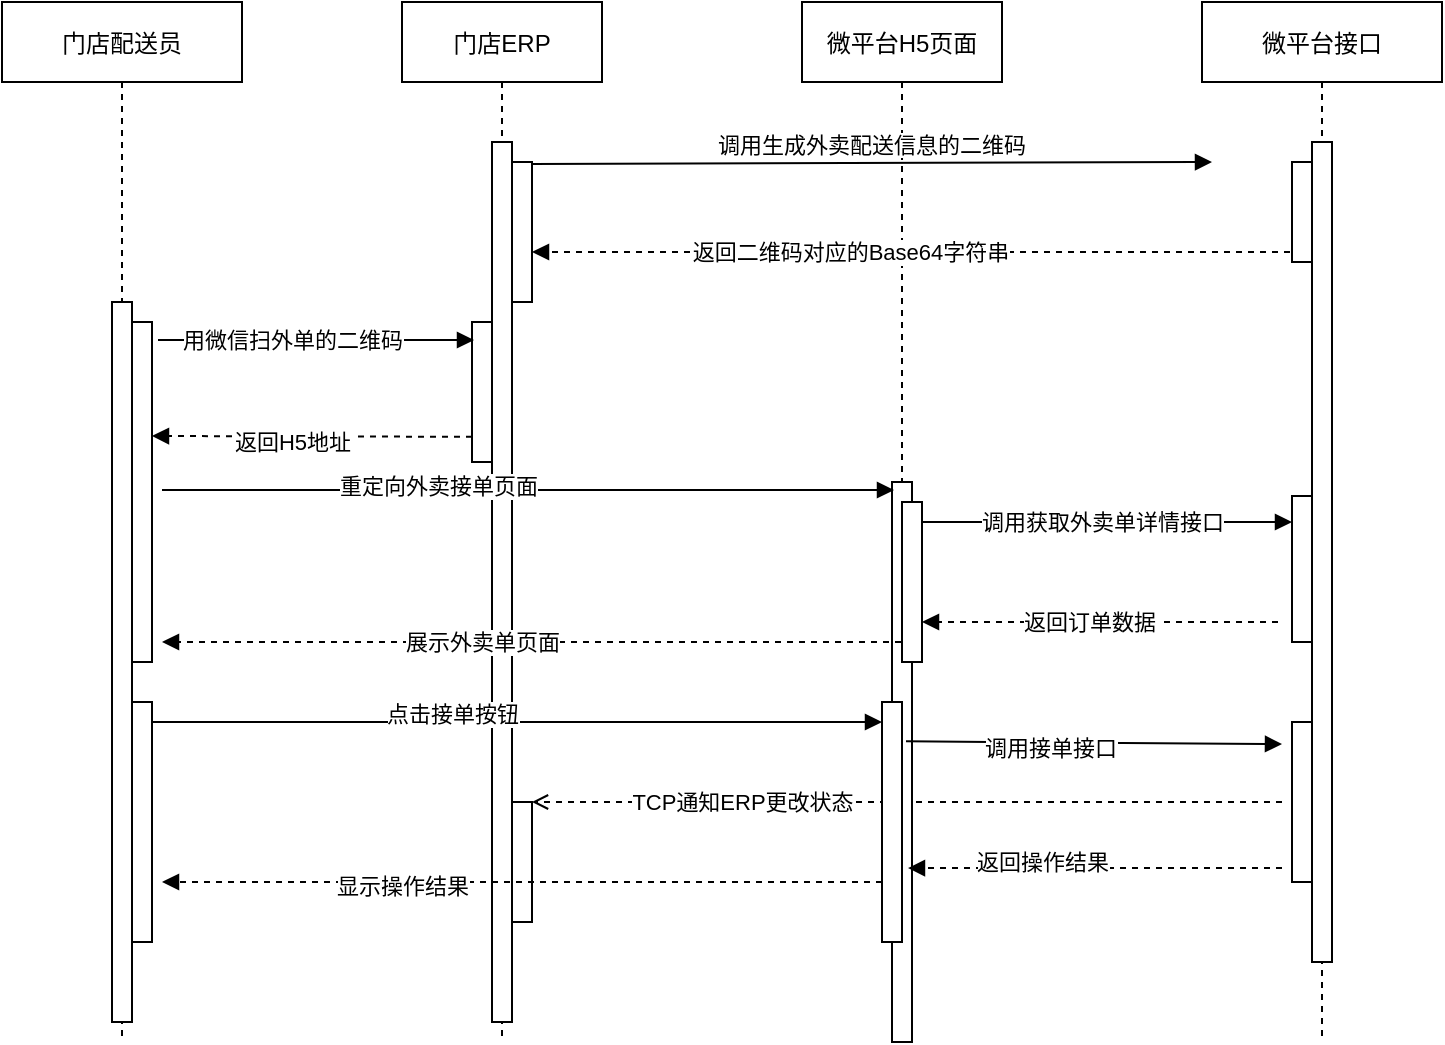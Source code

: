 <mxfile version="15.7.3" type="github">
  <diagram id="kgpKYQtTHZ0yAKxKKP6v" name="Page-1">
    <mxGraphModel dx="1422" dy="804" grid="1" gridSize="10" guides="1" tooltips="1" connect="1" arrows="1" fold="1" page="1" pageScale="1" pageWidth="850" pageHeight="1100" math="0" shadow="0">
      <root>
        <mxCell id="0" />
        <mxCell id="1" parent="0" />
        <mxCell id="3nuBFxr9cyL0pnOWT2aG-1" value="门店ERP" style="shape=umlLifeline;perimeter=lifelinePerimeter;container=1;collapsible=0;recursiveResize=0;rounded=0;shadow=0;strokeWidth=1;" parent="1" vertex="1">
          <mxGeometry x="280" y="80" width="100" height="520" as="geometry" />
        </mxCell>
        <mxCell id="CqPfDWtio2Da3GqYEOoQ-3" value="" style="points=[];perimeter=orthogonalPerimeter;rounded=0;shadow=0;strokeWidth=1;" vertex="1" parent="3nuBFxr9cyL0pnOWT2aG-1">
          <mxGeometry x="35" y="160" width="10" height="70" as="geometry" />
        </mxCell>
        <mxCell id="3nuBFxr9cyL0pnOWT2aG-2" value="" style="points=[];perimeter=orthogonalPerimeter;rounded=0;shadow=0;strokeWidth=1;" parent="3nuBFxr9cyL0pnOWT2aG-1" vertex="1">
          <mxGeometry x="45" y="70" width="10" height="440" as="geometry" />
        </mxCell>
        <mxCell id="3nuBFxr9cyL0pnOWT2aG-4" value="" style="points=[];perimeter=orthogonalPerimeter;rounded=0;shadow=0;strokeWidth=1;" parent="3nuBFxr9cyL0pnOWT2aG-1" vertex="1">
          <mxGeometry x="55" y="80" width="10" height="70" as="geometry" />
        </mxCell>
        <mxCell id="CqPfDWtio2Da3GqYEOoQ-29" value="" style="points=[];perimeter=orthogonalPerimeter;rounded=0;shadow=0;strokeWidth=1;glass=0;sketch=0;labelPosition=left;verticalLabelPosition=middle;align=right;verticalAlign=bottom;horizontal=1;fontColor=default;labelBackgroundColor=none;" vertex="1" parent="3nuBFxr9cyL0pnOWT2aG-1">
          <mxGeometry x="55" y="400" width="10" height="60" as="geometry" />
        </mxCell>
        <mxCell id="CqPfDWtio2Da3GqYEOoQ-27" value="" style="html=1;verticalAlign=bottom;labelBackgroundColor=none;endArrow=open;endFill=0;dashed=1;rounded=0;fontColor=default;targetPerimeterSpacing=0;" edge="1" parent="3nuBFxr9cyL0pnOWT2aG-1">
          <mxGeometry width="160" relative="1" as="geometry">
            <mxPoint x="440" y="400" as="sourcePoint" />
            <mxPoint x="65" y="400" as="targetPoint" />
          </mxGeometry>
        </mxCell>
        <mxCell id="CqPfDWtio2Da3GqYEOoQ-28" value="TCP通知ERP更改状态" style="edgeLabel;html=1;align=center;verticalAlign=middle;resizable=0;points=[];fontColor=default;" vertex="1" connectable="0" parent="CqPfDWtio2Da3GqYEOoQ-27">
          <mxGeometry x="0.232" y="-3" relative="1" as="geometry">
            <mxPoint x="-39" y="3" as="offset" />
          </mxGeometry>
        </mxCell>
        <mxCell id="3nuBFxr9cyL0pnOWT2aG-5" value="微平台H5页面" style="shape=umlLifeline;perimeter=lifelinePerimeter;container=1;collapsible=0;recursiveResize=0;rounded=0;shadow=0;strokeWidth=1;" parent="1" vertex="1">
          <mxGeometry x="480" y="80" width="100" height="520" as="geometry" />
        </mxCell>
        <mxCell id="3nuBFxr9cyL0pnOWT2aG-6" value="" style="points=[];perimeter=orthogonalPerimeter;rounded=0;shadow=0;strokeWidth=1;" parent="3nuBFxr9cyL0pnOWT2aG-5" vertex="1">
          <mxGeometry x="45" y="240" width="10" height="280" as="geometry" />
        </mxCell>
        <mxCell id="CqPfDWtio2Da3GqYEOoQ-10" value="" style="html=1;verticalAlign=bottom;labelBackgroundColor=none;endArrow=block;endFill=1;rounded=0;fontColor=default;" edge="1" parent="3nuBFxr9cyL0pnOWT2aG-5">
          <mxGeometry width="160" relative="1" as="geometry">
            <mxPoint x="60" y="260" as="sourcePoint" />
            <mxPoint x="245" y="260" as="targetPoint" />
          </mxGeometry>
        </mxCell>
        <mxCell id="CqPfDWtio2Da3GqYEOoQ-13" value="调用获取外卖单详情接口" style="edgeLabel;html=1;align=center;verticalAlign=middle;resizable=0;points=[];fontColor=default;" vertex="1" connectable="0" parent="CqPfDWtio2Da3GqYEOoQ-10">
          <mxGeometry x="-0.159" y="-4" relative="1" as="geometry">
            <mxPoint x="12" y="-4" as="offset" />
          </mxGeometry>
        </mxCell>
        <mxCell id="CqPfDWtio2Da3GqYEOoQ-14" value="" style="html=1;verticalAlign=bottom;labelBackgroundColor=none;endArrow=block;endFill=1;dashed=1;rounded=0;fontColor=default;" edge="1" parent="3nuBFxr9cyL0pnOWT2aG-5">
          <mxGeometry width="160" relative="1" as="geometry">
            <mxPoint x="238" y="310" as="sourcePoint" />
            <mxPoint x="60" y="310" as="targetPoint" />
          </mxGeometry>
        </mxCell>
        <mxCell id="CqPfDWtio2Da3GqYEOoQ-15" value="返回订单数据&amp;nbsp;" style="edgeLabel;html=1;align=center;verticalAlign=middle;resizable=0;points=[];fontColor=default;" vertex="1" connectable="0" parent="CqPfDWtio2Da3GqYEOoQ-14">
          <mxGeometry x="0.293" y="3" relative="1" as="geometry">
            <mxPoint x="22" y="-3" as="offset" />
          </mxGeometry>
        </mxCell>
        <mxCell id="CqPfDWtio2Da3GqYEOoQ-16" value="" style="points=[];perimeter=orthogonalPerimeter;rounded=0;shadow=0;strokeWidth=1;glass=0;sketch=0;labelPosition=left;verticalLabelPosition=middle;align=right;verticalAlign=bottom;horizontal=1;fontColor=default;labelBackgroundColor=none;" vertex="1" parent="3nuBFxr9cyL0pnOWT2aG-5">
          <mxGeometry x="50" y="250" width="10" height="80" as="geometry" />
        </mxCell>
        <mxCell id="CqPfDWtio2Da3GqYEOoQ-21" value="" style="points=[];perimeter=orthogonalPerimeter;rounded=0;shadow=0;strokeWidth=1;glass=0;sketch=0;labelPosition=left;verticalLabelPosition=middle;align=right;verticalAlign=bottom;horizontal=1;fontColor=default;labelBackgroundColor=none;" vertex="1" parent="3nuBFxr9cyL0pnOWT2aG-5">
          <mxGeometry x="40" y="350" width="10" height="120" as="geometry" />
        </mxCell>
        <mxCell id="pznQq88BLypSLClIyA6O-1" value="门店配送员" style="shape=umlLifeline;perimeter=lifelinePerimeter;container=1;collapsible=0;recursiveResize=0;rounded=0;shadow=0;strokeWidth=1;" parent="1" vertex="1">
          <mxGeometry x="80" y="80" width="120" height="520" as="geometry" />
        </mxCell>
        <mxCell id="pznQq88BLypSLClIyA6O-2" value="" style="points=[];perimeter=orthogonalPerimeter;rounded=0;shadow=0;strokeWidth=1;" parent="pznQq88BLypSLClIyA6O-1" vertex="1">
          <mxGeometry x="55" y="150" width="10" height="360" as="geometry" />
        </mxCell>
        <mxCell id="pznQq88BLypSLClIyA6O-3" value="" style="points=[];perimeter=orthogonalPerimeter;rounded=0;shadow=0;strokeWidth=1;" parent="pznQq88BLypSLClIyA6O-1" vertex="1">
          <mxGeometry x="65" y="160" width="10" height="170" as="geometry" />
        </mxCell>
        <mxCell id="CqPfDWtio2Da3GqYEOoQ-4" value="" style="html=1;verticalAlign=bottom;labelBackgroundColor=none;endArrow=block;endFill=1;rounded=0;" edge="1" parent="pznQq88BLypSLClIyA6O-1">
          <mxGeometry width="160" relative="1" as="geometry">
            <mxPoint x="78" y="169" as="sourcePoint" />
            <mxPoint x="236" y="169" as="targetPoint" />
          </mxGeometry>
        </mxCell>
        <mxCell id="CqPfDWtio2Da3GqYEOoQ-5" value="用微信扫外单的二维码" style="edgeLabel;html=1;align=center;verticalAlign=middle;resizable=0;points=[];" vertex="1" connectable="0" parent="CqPfDWtio2Da3GqYEOoQ-4">
          <mxGeometry x="-0.157" relative="1" as="geometry">
            <mxPoint as="offset" />
          </mxGeometry>
        </mxCell>
        <mxCell id="CqPfDWtio2Da3GqYEOoQ-8" value="" style="html=1;verticalAlign=bottom;labelBackgroundColor=none;endArrow=block;endFill=1;rounded=0;fontColor=default;" edge="1" parent="pznQq88BLypSLClIyA6O-1">
          <mxGeometry width="160" relative="1" as="geometry">
            <mxPoint x="80" y="244" as="sourcePoint" />
            <mxPoint x="446" y="244" as="targetPoint" />
          </mxGeometry>
        </mxCell>
        <mxCell id="CqPfDWtio2Da3GqYEOoQ-9" value="重定向外卖接单页面" style="edgeLabel;html=1;align=center;verticalAlign=middle;resizable=0;points=[];fontColor=default;" vertex="1" connectable="0" parent="CqPfDWtio2Da3GqYEOoQ-8">
          <mxGeometry x="-0.248" y="2" relative="1" as="geometry">
            <mxPoint as="offset" />
          </mxGeometry>
        </mxCell>
        <mxCell id="CqPfDWtio2Da3GqYEOoQ-19" value="" style="points=[];perimeter=orthogonalPerimeter;rounded=0;shadow=0;strokeWidth=1;glass=0;sketch=0;labelPosition=left;verticalLabelPosition=middle;align=right;verticalAlign=bottom;horizontal=1;fontColor=default;labelBackgroundColor=none;" vertex="1" parent="pznQq88BLypSLClIyA6O-1">
          <mxGeometry x="65" y="350" width="10" height="120" as="geometry" />
        </mxCell>
        <mxCell id="CqPfDWtio2Da3GqYEOoQ-20" value="" style="html=1;verticalAlign=bottom;labelBackgroundColor=none;endArrow=block;endFill=1;rounded=0;fontColor=default;" edge="1" parent="pznQq88BLypSLClIyA6O-1">
          <mxGeometry width="160" relative="1" as="geometry">
            <mxPoint x="75" y="360" as="sourcePoint" />
            <mxPoint x="440" y="360" as="targetPoint" />
          </mxGeometry>
        </mxCell>
        <mxCell id="CqPfDWtio2Da3GqYEOoQ-22" value="点击接单按钮" style="edgeLabel;html=1;align=center;verticalAlign=middle;resizable=0;points=[];fontColor=default;" vertex="1" connectable="0" parent="CqPfDWtio2Da3GqYEOoQ-20">
          <mxGeometry x="-0.178" y="4" relative="1" as="geometry">
            <mxPoint as="offset" />
          </mxGeometry>
        </mxCell>
        <mxCell id="3nuBFxr9cyL0pnOWT2aG-8" value="调用生成外卖配送信息的二维码" style="verticalAlign=bottom;endArrow=block;shadow=0;strokeWidth=1;" parent="1" edge="1">
          <mxGeometry relative="1" as="geometry">
            <mxPoint x="345" y="161" as="sourcePoint" />
            <mxPoint x="685" y="160" as="targetPoint" />
          </mxGeometry>
        </mxCell>
        <mxCell id="pznQq88BLypSLClIyA6O-4" value="微平台接口" style="shape=umlLifeline;perimeter=lifelinePerimeter;container=1;collapsible=0;recursiveResize=0;rounded=0;shadow=0;strokeWidth=1;" parent="1" vertex="1">
          <mxGeometry x="680" y="80" width="120" height="520" as="geometry" />
        </mxCell>
        <mxCell id="CqPfDWtio2Da3GqYEOoQ-11" value="" style="points=[];perimeter=orthogonalPerimeter;rounded=0;shadow=0;strokeWidth=1;glass=0;sketch=0;labelPosition=left;verticalLabelPosition=middle;align=right;verticalAlign=bottom;horizontal=1;fontColor=default;labelBackgroundColor=none;" vertex="1" parent="pznQq88BLypSLClIyA6O-4">
          <mxGeometry x="45" y="247" width="10" height="73" as="geometry" />
        </mxCell>
        <mxCell id="pznQq88BLypSLClIyA6O-6" value="" style="points=[];perimeter=orthogonalPerimeter;rounded=0;shadow=0;strokeWidth=1;glass=0;sketch=0;labelPosition=left;verticalLabelPosition=middle;align=right;verticalAlign=bottom;horizontal=1;fontColor=default;labelBackgroundColor=none;" parent="pznQq88BLypSLClIyA6O-4" vertex="1">
          <mxGeometry x="45" y="80" width="10" height="50" as="geometry" />
        </mxCell>
        <mxCell id="pznQq88BLypSLClIyA6O-5" value="" style="points=[];perimeter=orthogonalPerimeter;rounded=0;shadow=0;strokeWidth=1;" parent="pznQq88BLypSLClIyA6O-4" vertex="1">
          <mxGeometry x="55" y="70" width="10" height="410" as="geometry" />
        </mxCell>
        <mxCell id="CqPfDWtio2Da3GqYEOoQ-24" value="" style="points=[];perimeter=orthogonalPerimeter;rounded=0;shadow=0;strokeWidth=1;glass=0;sketch=0;labelPosition=left;verticalLabelPosition=middle;align=right;verticalAlign=bottom;horizontal=1;fontColor=default;labelBackgroundColor=none;" vertex="1" parent="pznQq88BLypSLClIyA6O-4">
          <mxGeometry x="45" y="360" width="10" height="80" as="geometry" />
        </mxCell>
        <mxCell id="CqPfDWtio2Da3GqYEOoQ-1" value="" style="html=1;verticalAlign=bottom;labelBackgroundColor=none;endArrow=block;endFill=1;dashed=1;rounded=0;exitX=-0.1;exitY=0.9;exitDx=0;exitDy=0;exitPerimeter=0;" edge="1" parent="1" source="pznQq88BLypSLClIyA6O-6">
          <mxGeometry width="160" relative="1" as="geometry">
            <mxPoint x="680" y="220" as="sourcePoint" />
            <mxPoint x="345" y="205" as="targetPoint" />
          </mxGeometry>
        </mxCell>
        <mxCell id="CqPfDWtio2Da3GqYEOoQ-2" value="返回二维码对应的Base64字符串" style="edgeLabel;html=1;align=center;verticalAlign=middle;resizable=0;points=[];" vertex="1" connectable="0" parent="CqPfDWtio2Da3GqYEOoQ-1">
          <mxGeometry x="0.654" y="-2" relative="1" as="geometry">
            <mxPoint x="93" y="2" as="offset" />
          </mxGeometry>
        </mxCell>
        <mxCell id="CqPfDWtio2Da3GqYEOoQ-6" value="" style="html=1;verticalAlign=bottom;labelBackgroundColor=none;endArrow=block;endFill=1;dashed=1;rounded=0;exitX=0;exitY=0.82;exitDx=0;exitDy=0;exitPerimeter=0;" edge="1" parent="1" source="CqPfDWtio2Da3GqYEOoQ-3">
          <mxGeometry width="160" relative="1" as="geometry">
            <mxPoint x="320" y="289" as="sourcePoint" />
            <mxPoint x="155" y="297" as="targetPoint" />
          </mxGeometry>
        </mxCell>
        <mxCell id="CqPfDWtio2Da3GqYEOoQ-7" value="返回H5地址" style="edgeLabel;html=1;align=center;verticalAlign=middle;resizable=0;points=[];fontColor=default;" vertex="1" connectable="0" parent="CqPfDWtio2Da3GqYEOoQ-6">
          <mxGeometry x="0.131" y="4" relative="1" as="geometry">
            <mxPoint y="-1" as="offset" />
          </mxGeometry>
        </mxCell>
        <mxCell id="CqPfDWtio2Da3GqYEOoQ-17" value="" style="html=1;verticalAlign=bottom;labelBackgroundColor=none;endArrow=block;endFill=1;dashed=1;rounded=0;fontColor=default;" edge="1" parent="1" source="3nuBFxr9cyL0pnOWT2aG-5">
          <mxGeometry width="160" relative="1" as="geometry">
            <mxPoint x="320" y="400" as="sourcePoint" />
            <mxPoint x="160" y="400" as="targetPoint" />
          </mxGeometry>
        </mxCell>
        <mxCell id="CqPfDWtio2Da3GqYEOoQ-18" value="展示外卖单页面" style="edgeLabel;html=1;align=center;verticalAlign=middle;resizable=0;points=[];fontColor=default;" vertex="1" connectable="0" parent="CqPfDWtio2Da3GqYEOoQ-17">
          <mxGeometry x="-0.727" y="2" relative="1" as="geometry">
            <mxPoint x="-159" y="-2" as="offset" />
          </mxGeometry>
        </mxCell>
        <mxCell id="CqPfDWtio2Da3GqYEOoQ-25" value="" style="html=1;verticalAlign=bottom;labelBackgroundColor=none;endArrow=block;endFill=1;rounded=0;fontColor=default;exitX=1.2;exitY=0.164;exitDx=0;exitDy=0;exitPerimeter=0;sourcePerimeterSpacing=0;" edge="1" parent="1" source="CqPfDWtio2Da3GqYEOoQ-21">
          <mxGeometry width="160" relative="1" as="geometry">
            <mxPoint x="540" y="451" as="sourcePoint" />
            <mxPoint x="720" y="451" as="targetPoint" />
          </mxGeometry>
        </mxCell>
        <mxCell id="CqPfDWtio2Da3GqYEOoQ-26" value="调用接单接口" style="edgeLabel;html=1;align=center;verticalAlign=middle;resizable=0;points=[];fontColor=default;" vertex="1" connectable="0" parent="CqPfDWtio2Da3GqYEOoQ-25">
          <mxGeometry x="-0.234" y="-3" relative="1" as="geometry">
            <mxPoint as="offset" />
          </mxGeometry>
        </mxCell>
        <mxCell id="CqPfDWtio2Da3GqYEOoQ-31" value="" style="html=1;verticalAlign=bottom;labelBackgroundColor=none;endArrow=block;endFill=1;dashed=1;rounded=0;fontColor=default;targetPerimeterSpacing=0;entryX=1.3;entryY=0.692;entryDx=0;entryDy=0;entryPerimeter=0;" edge="1" parent="1" target="CqPfDWtio2Da3GqYEOoQ-21">
          <mxGeometry width="160" relative="1" as="geometry">
            <mxPoint x="720" y="513" as="sourcePoint" />
            <mxPoint x="540" y="510" as="targetPoint" />
          </mxGeometry>
        </mxCell>
        <mxCell id="CqPfDWtio2Da3GqYEOoQ-32" value="返回操作结果" style="edgeLabel;html=1;align=center;verticalAlign=middle;resizable=0;points=[];fontColor=default;" vertex="1" connectable="0" parent="CqPfDWtio2Da3GqYEOoQ-31">
          <mxGeometry x="0.283" y="-3" relative="1" as="geometry">
            <mxPoint as="offset" />
          </mxGeometry>
        </mxCell>
        <mxCell id="CqPfDWtio2Da3GqYEOoQ-33" value="" style="html=1;verticalAlign=bottom;labelBackgroundColor=none;endArrow=block;endFill=1;dashed=1;rounded=0;fontColor=default;targetPerimeterSpacing=0;" edge="1" parent="1">
          <mxGeometry width="160" relative="1" as="geometry">
            <mxPoint x="520" y="520" as="sourcePoint" />
            <mxPoint x="160" y="520" as="targetPoint" />
            <Array as="points">
              <mxPoint x="180" y="520" />
            </Array>
          </mxGeometry>
        </mxCell>
        <mxCell id="CqPfDWtio2Da3GqYEOoQ-34" value="显示操作结果" style="edgeLabel;html=1;align=center;verticalAlign=middle;resizable=0;points=[];fontColor=default;" vertex="1" connectable="0" parent="CqPfDWtio2Da3GqYEOoQ-33">
          <mxGeometry x="0.333" y="2" relative="1" as="geometry">
            <mxPoint as="offset" />
          </mxGeometry>
        </mxCell>
      </root>
    </mxGraphModel>
  </diagram>
</mxfile>
